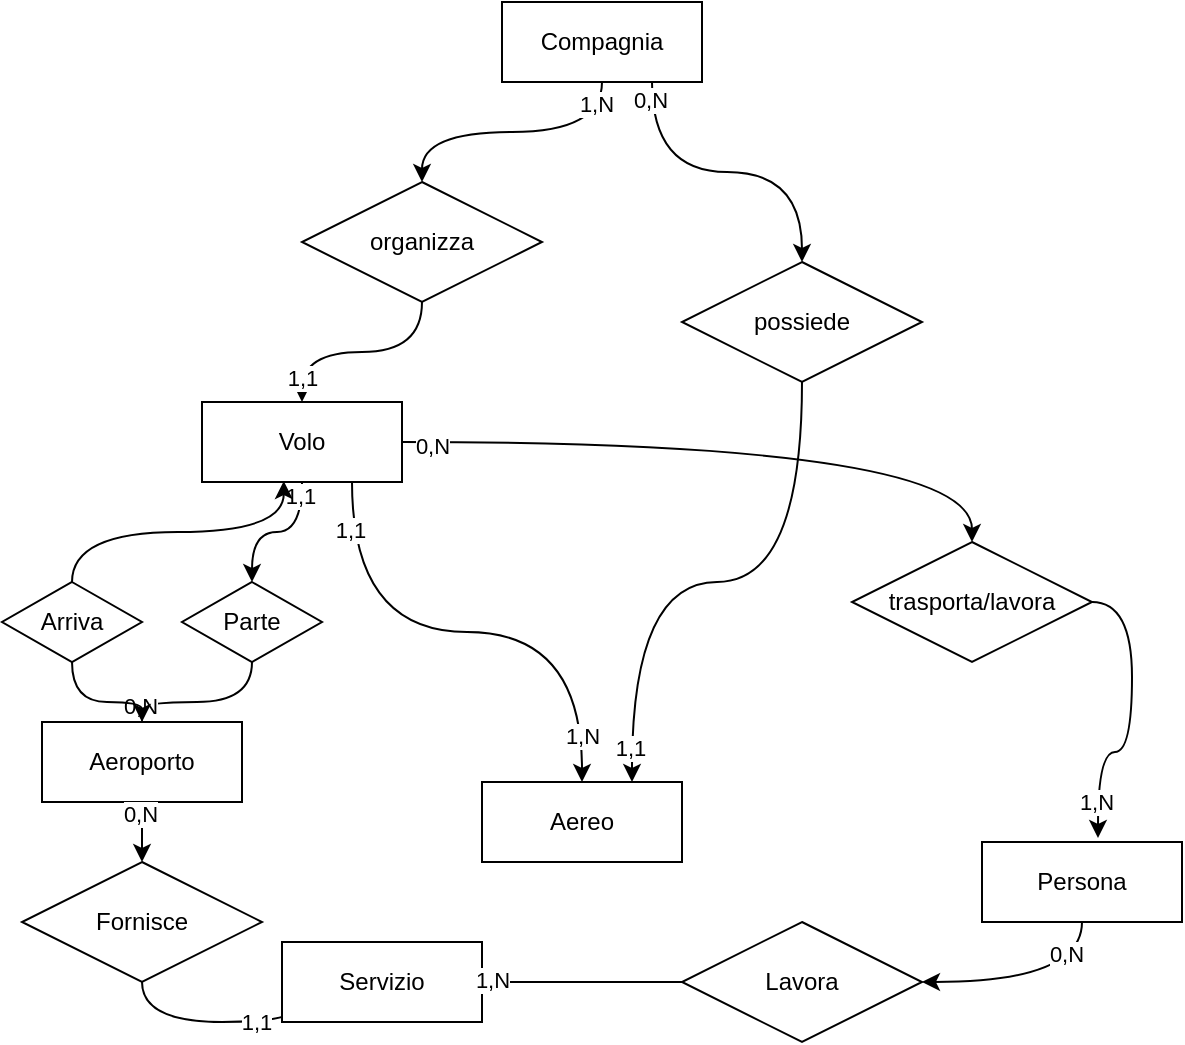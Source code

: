<mxfile scale="1" border="0" version="26.0.5">
  <diagram name="Page-1" id="K-NWxVVRC7y-HQSjhEDL">
    <mxGraphModel dx="581" dy="288" grid="1" gridSize="10" guides="1" tooltips="1" connect="1" arrows="1" fold="1" page="1" pageScale="1" pageWidth="1169" pageHeight="827" math="0" shadow="0">
      <root>
        <mxCell id="0" />
        <mxCell id="1" parent="0" />
        <mxCell id="FTfx0omEr8FtCvGHJ9RH-13" style="edgeStyle=orthogonalEdgeStyle;rounded=0;orthogonalLoop=1;jettySize=auto;html=1;exitX=0.5;exitY=1;exitDx=0;exitDy=0;entryX=0.5;entryY=0;entryDx=0;entryDy=0;curved=1;" parent="1" source="FTfx0omEr8FtCvGHJ9RH-31" target="FTfx0omEr8FtCvGHJ9RH-6" edge="1">
          <mxGeometry relative="1" as="geometry" />
        </mxCell>
        <mxCell id="FTfx0omEr8FtCvGHJ9RH-22" value="1,1" style="edgeLabel;html=1;align=center;verticalAlign=middle;resizable=0;points=[];" parent="FTfx0omEr8FtCvGHJ9RH-13" vertex="1" connectable="0">
          <mxGeometry x="0.77" relative="1" as="geometry">
            <mxPoint as="offset" />
          </mxGeometry>
        </mxCell>
        <mxCell id="FTfx0omEr8FtCvGHJ9RH-17" style="edgeStyle=orthogonalEdgeStyle;rounded=0;orthogonalLoop=1;jettySize=auto;html=1;exitX=0.5;exitY=1;exitDx=0;exitDy=0;entryX=0.75;entryY=0;entryDx=0;entryDy=0;curved=1;" parent="1" source="FTfx0omEr8FtCvGHJ9RH-36" target="FTfx0omEr8FtCvGHJ9RH-10" edge="1">
          <mxGeometry relative="1" as="geometry" />
        </mxCell>
        <mxCell id="FTfx0omEr8FtCvGHJ9RH-24" value="1,1" style="edgeLabel;html=1;align=center;verticalAlign=middle;resizable=0;points=[];" parent="FTfx0omEr8FtCvGHJ9RH-17" vertex="1" connectable="0">
          <mxGeometry x="0.876" y="-1" relative="1" as="geometry">
            <mxPoint as="offset" />
          </mxGeometry>
        </mxCell>
        <mxCell id="FTfx0omEr8FtCvGHJ9RH-1" value="&lt;div&gt;Compagnia&lt;/div&gt;" style="whiteSpace=wrap;html=1;align=center;" parent="1" vertex="1">
          <mxGeometry x="350" y="240" width="100" height="40" as="geometry" />
        </mxCell>
        <mxCell id="FTfx0omEr8FtCvGHJ9RH-14" style="edgeStyle=orthogonalEdgeStyle;rounded=0;orthogonalLoop=1;jettySize=auto;html=1;exitX=0.5;exitY=1;exitDx=0;exitDy=0;entryX=0.5;entryY=0;entryDx=0;entryDy=0;curved=1;" parent="1" source="FTfx0omEr8FtCvGHJ9RH-54" target="FTfx0omEr8FtCvGHJ9RH-7" edge="1">
          <mxGeometry relative="1" as="geometry" />
        </mxCell>
        <mxCell id="FTfx0omEr8FtCvGHJ9RH-53" value="0,N" style="edgeLabel;html=1;align=center;verticalAlign=middle;resizable=0;points=[];" parent="FTfx0omEr8FtCvGHJ9RH-14" vertex="1" connectable="0">
          <mxGeometry x="0.812" y="-1" relative="1" as="geometry">
            <mxPoint as="offset" />
          </mxGeometry>
        </mxCell>
        <mxCell id="FTfx0omEr8FtCvGHJ9RH-15" style="edgeStyle=orthogonalEdgeStyle;rounded=0;orthogonalLoop=1;jettySize=auto;html=1;exitX=0.75;exitY=1;exitDx=0;exitDy=0;entryX=0.5;entryY=0;entryDx=0;entryDy=0;curved=1;" parent="1" source="FTfx0omEr8FtCvGHJ9RH-6" target="FTfx0omEr8FtCvGHJ9RH-10" edge="1">
          <mxGeometry relative="1" as="geometry" />
        </mxCell>
        <mxCell id="FTfx0omEr8FtCvGHJ9RH-25" value="1,N" style="edgeLabel;html=1;align=center;verticalAlign=middle;resizable=0;points=[];" parent="FTfx0omEr8FtCvGHJ9RH-15" vertex="1" connectable="0">
          <mxGeometry x="0.821" relative="1" as="geometry">
            <mxPoint as="offset" />
          </mxGeometry>
        </mxCell>
        <mxCell id="FTfx0omEr8FtCvGHJ9RH-26" value="1,1" style="edgeLabel;html=1;align=center;verticalAlign=middle;resizable=0;points=[];" parent="FTfx0omEr8FtCvGHJ9RH-15" vertex="1" connectable="0">
          <mxGeometry x="-0.818" y="-1" relative="1" as="geometry">
            <mxPoint as="offset" />
          </mxGeometry>
        </mxCell>
        <mxCell id="FTfx0omEr8FtCvGHJ9RH-6" value="&lt;div&gt;Volo&lt;/div&gt;" style="whiteSpace=wrap;html=1;align=center;" parent="1" vertex="1">
          <mxGeometry x="200" y="440" width="100" height="40" as="geometry" />
        </mxCell>
        <mxCell id="FTfx0omEr8FtCvGHJ9RH-18" style="edgeStyle=orthogonalEdgeStyle;rounded=0;orthogonalLoop=1;jettySize=auto;html=1;exitX=0.5;exitY=1;exitDx=0;exitDy=0;entryX=0;entryY=0.5;entryDx=0;entryDy=0;curved=1;" parent="1" source="FTfx0omEr8FtCvGHJ9RH-49" target="FTfx0omEr8FtCvGHJ9RH-8" edge="1">
          <mxGeometry relative="1" as="geometry" />
        </mxCell>
        <mxCell id="FTfx0omEr8FtCvGHJ9RH-51" value="&lt;div&gt;1,1&lt;/div&gt;" style="edgeLabel;html=1;align=center;verticalAlign=middle;resizable=0;points=[];" parent="FTfx0omEr8FtCvGHJ9RH-18" vertex="1" connectable="0">
          <mxGeometry x="0.183" relative="1" as="geometry">
            <mxPoint as="offset" />
          </mxGeometry>
        </mxCell>
        <mxCell id="FTfx0omEr8FtCvGHJ9RH-7" value="Aeroporto" style="whiteSpace=wrap;html=1;align=center;" parent="1" vertex="1">
          <mxGeometry x="120" y="600" width="100" height="40" as="geometry" />
        </mxCell>
        <mxCell id="FTfx0omEr8FtCvGHJ9RH-8" value="Servizio" style="whiteSpace=wrap;html=1;align=center;" parent="1" vertex="1">
          <mxGeometry x="240" y="710" width="100" height="40" as="geometry" />
        </mxCell>
        <mxCell id="FTfx0omEr8FtCvGHJ9RH-19" style="edgeStyle=orthogonalEdgeStyle;rounded=0;orthogonalLoop=1;jettySize=auto;html=1;exitX=0;exitY=0.5;exitDx=0;exitDy=0;entryX=1;entryY=0.5;entryDx=0;entryDy=0;curved=1;" parent="1" source="FTfx0omEr8FtCvGHJ9RH-45" target="FTfx0omEr8FtCvGHJ9RH-8" edge="1">
          <mxGeometry relative="1" as="geometry" />
        </mxCell>
        <mxCell id="FTfx0omEr8FtCvGHJ9RH-44" value="1,N" style="edgeLabel;html=1;align=center;verticalAlign=middle;resizable=0;points=[];" parent="FTfx0omEr8FtCvGHJ9RH-19" vertex="1" connectable="0">
          <mxGeometry x="0.896" y="-1" relative="1" as="geometry">
            <mxPoint as="offset" />
          </mxGeometry>
        </mxCell>
        <mxCell id="FTfx0omEr8FtCvGHJ9RH-9" value="Persona" style="whiteSpace=wrap;html=1;align=center;" parent="1" vertex="1">
          <mxGeometry x="590" y="660" width="100" height="40" as="geometry" />
        </mxCell>
        <mxCell id="FTfx0omEr8FtCvGHJ9RH-10" value="Aereo" style="whiteSpace=wrap;html=1;align=center;" parent="1" vertex="1">
          <mxGeometry x="340" y="630" width="100" height="40" as="geometry" />
        </mxCell>
        <mxCell id="FTfx0omEr8FtCvGHJ9RH-16" style="edgeStyle=orthogonalEdgeStyle;rounded=0;orthogonalLoop=1;jettySize=auto;html=1;exitX=1;exitY=0.5;exitDx=0;exitDy=0;entryX=0.58;entryY=-0.05;entryDx=0;entryDy=0;entryPerimeter=0;curved=1;" parent="1" source="FTfx0omEr8FtCvGHJ9RH-40" target="FTfx0omEr8FtCvGHJ9RH-9" edge="1">
          <mxGeometry relative="1" as="geometry" />
        </mxCell>
        <mxCell id="FTfx0omEr8FtCvGHJ9RH-43" value="1,N" style="edgeLabel;html=1;align=center;verticalAlign=middle;resizable=0;points=[];" parent="FTfx0omEr8FtCvGHJ9RH-16" vertex="1" connectable="0">
          <mxGeometry x="0.76" y="-1" relative="1" as="geometry">
            <mxPoint as="offset" />
          </mxGeometry>
        </mxCell>
        <mxCell id="FTfx0omEr8FtCvGHJ9RH-29" value="" style="edgeStyle=orthogonalEdgeStyle;rounded=0;orthogonalLoop=1;jettySize=auto;html=1;exitX=0.5;exitY=1;exitDx=0;exitDy=0;entryX=0.5;entryY=0;entryDx=0;entryDy=0;curved=1;" parent="1" source="FTfx0omEr8FtCvGHJ9RH-1" target="FTfx0omEr8FtCvGHJ9RH-31" edge="1">
          <mxGeometry relative="1" as="geometry">
            <mxPoint x="330" y="370" as="sourcePoint" />
            <mxPoint x="270" y="470" as="targetPoint" />
          </mxGeometry>
        </mxCell>
        <mxCell id="FTfx0omEr8FtCvGHJ9RH-32" value="1,N" style="edgeLabel;html=1;align=center;verticalAlign=middle;resizable=0;points=[];" parent="FTfx0omEr8FtCvGHJ9RH-29" vertex="1" connectable="0">
          <mxGeometry x="-0.843" y="-3" relative="1" as="geometry">
            <mxPoint as="offset" />
          </mxGeometry>
        </mxCell>
        <mxCell id="FTfx0omEr8FtCvGHJ9RH-31" value="organizza" style="shape=rhombus;perimeter=rhombusPerimeter;whiteSpace=wrap;html=1;align=center;" parent="1" vertex="1">
          <mxGeometry x="250" y="330" width="120" height="60" as="geometry" />
        </mxCell>
        <mxCell id="FTfx0omEr8FtCvGHJ9RH-37" value="" style="edgeStyle=orthogonalEdgeStyle;rounded=0;orthogonalLoop=1;jettySize=auto;html=1;exitX=0.75;exitY=1;exitDx=0;exitDy=0;curved=1;" parent="1" source="FTfx0omEr8FtCvGHJ9RH-1" target="FTfx0omEr8FtCvGHJ9RH-36" edge="1">
          <mxGeometry relative="1" as="geometry">
            <mxPoint x="425" y="280" as="sourcePoint" />
            <mxPoint x="395" y="590" as="targetPoint" />
          </mxGeometry>
        </mxCell>
        <mxCell id="FTfx0omEr8FtCvGHJ9RH-38" value="0,N" style="edgeLabel;html=1;align=center;verticalAlign=middle;resizable=0;points=[];" parent="FTfx0omEr8FtCvGHJ9RH-37" vertex="1" connectable="0">
          <mxGeometry x="-0.896" y="-1" relative="1" as="geometry">
            <mxPoint as="offset" />
          </mxGeometry>
        </mxCell>
        <mxCell id="FTfx0omEr8FtCvGHJ9RH-36" value="possiede" style="shape=rhombus;perimeter=rhombusPerimeter;whiteSpace=wrap;html=1;align=center;" parent="1" vertex="1">
          <mxGeometry x="440" y="370" width="120" height="60" as="geometry" />
        </mxCell>
        <mxCell id="FTfx0omEr8FtCvGHJ9RH-41" value="" style="edgeStyle=orthogonalEdgeStyle;rounded=0;orthogonalLoop=1;jettySize=auto;html=1;exitX=1;exitY=0.5;exitDx=0;exitDy=0;curved=1;" parent="1" source="FTfx0omEr8FtCvGHJ9RH-6" target="FTfx0omEr8FtCvGHJ9RH-40" edge="1">
          <mxGeometry relative="1" as="geometry">
            <mxPoint x="320" y="490" as="sourcePoint" />
            <mxPoint x="578" y="588" as="targetPoint" />
          </mxGeometry>
        </mxCell>
        <mxCell id="FTfx0omEr8FtCvGHJ9RH-42" value="0,N" style="edgeLabel;html=1;align=center;verticalAlign=middle;resizable=0;points=[];" parent="FTfx0omEr8FtCvGHJ9RH-41" vertex="1" connectable="0">
          <mxGeometry x="-0.91" y="-2" relative="1" as="geometry">
            <mxPoint as="offset" />
          </mxGeometry>
        </mxCell>
        <mxCell id="FTfx0omEr8FtCvGHJ9RH-40" value="trasporta/lavora" style="shape=rhombus;perimeter=rhombusPerimeter;whiteSpace=wrap;html=1;align=center;" parent="1" vertex="1">
          <mxGeometry x="525" y="510" width="120" height="60" as="geometry" />
        </mxCell>
        <mxCell id="FTfx0omEr8FtCvGHJ9RH-46" value="" style="edgeStyle=orthogonalEdgeStyle;rounded=0;orthogonalLoop=1;jettySize=auto;html=1;exitX=0.5;exitY=1;exitDx=0;exitDy=0;entryX=1;entryY=0.5;entryDx=0;entryDy=0;curved=1;" parent="1" source="FTfx0omEr8FtCvGHJ9RH-9" target="FTfx0omEr8FtCvGHJ9RH-45" edge="1">
          <mxGeometry relative="1" as="geometry">
            <mxPoint x="640" y="700" as="sourcePoint" />
            <mxPoint x="340" y="730" as="targetPoint" />
          </mxGeometry>
        </mxCell>
        <mxCell id="FTfx0omEr8FtCvGHJ9RH-48" value="0,N" style="edgeLabel;html=1;align=center;verticalAlign=middle;resizable=0;points=[];" parent="FTfx0omEr8FtCvGHJ9RH-46" vertex="1" connectable="0">
          <mxGeometry x="-0.707" y="-8" relative="1" as="geometry">
            <mxPoint as="offset" />
          </mxGeometry>
        </mxCell>
        <mxCell id="FTfx0omEr8FtCvGHJ9RH-45" value="Lavora" style="shape=rhombus;perimeter=rhombusPerimeter;whiteSpace=wrap;html=1;align=center;" parent="1" vertex="1">
          <mxGeometry x="440" y="700" width="120" height="60" as="geometry" />
        </mxCell>
        <mxCell id="FTfx0omEr8FtCvGHJ9RH-50" value="" style="edgeStyle=orthogonalEdgeStyle;rounded=0;orthogonalLoop=1;jettySize=auto;html=1;exitX=0.5;exitY=1;exitDx=0;exitDy=0;entryX=0.5;entryY=0;entryDx=0;entryDy=0;curved=1;" parent="1" source="FTfx0omEr8FtCvGHJ9RH-7" target="FTfx0omEr8FtCvGHJ9RH-49" edge="1">
          <mxGeometry relative="1" as="geometry">
            <mxPoint x="190" y="630" as="sourcePoint" />
            <mxPoint x="240" y="730" as="targetPoint" />
          </mxGeometry>
        </mxCell>
        <mxCell id="FTfx0omEr8FtCvGHJ9RH-52" value="0,N" style="edgeLabel;html=1;align=center;verticalAlign=middle;resizable=0;points=[];" parent="FTfx0omEr8FtCvGHJ9RH-50" vertex="1" connectable="0">
          <mxGeometry x="-0.643" y="-1" relative="1" as="geometry">
            <mxPoint as="offset" />
          </mxGeometry>
        </mxCell>
        <mxCell id="FTfx0omEr8FtCvGHJ9RH-49" value="Fornisce" style="shape=rhombus;perimeter=rhombusPerimeter;whiteSpace=wrap;html=1;align=center;" parent="1" vertex="1">
          <mxGeometry x="110" y="670" width="120" height="60" as="geometry" />
        </mxCell>
        <mxCell id="FTfx0omEr8FtCvGHJ9RH-55" value="" style="edgeStyle=orthogonalEdgeStyle;rounded=0;orthogonalLoop=1;jettySize=auto;html=1;exitX=0.5;exitY=1;exitDx=0;exitDy=0;entryX=0.5;entryY=0;entryDx=0;entryDy=0;curved=1;" parent="1" source="FTfx0omEr8FtCvGHJ9RH-6" target="FTfx0omEr8FtCvGHJ9RH-54" edge="1">
          <mxGeometry relative="1" as="geometry">
            <mxPoint x="270" y="510" as="sourcePoint" />
            <mxPoint x="190" y="590" as="targetPoint" />
          </mxGeometry>
        </mxCell>
        <mxCell id="FTfx0omEr8FtCvGHJ9RH-56" value="1,1" style="edgeLabel;html=1;align=center;verticalAlign=middle;resizable=0;points=[];" parent="FTfx0omEr8FtCvGHJ9RH-55" vertex="1" connectable="0">
          <mxGeometry x="-0.823" y="-1" relative="1" as="geometry">
            <mxPoint as="offset" />
          </mxGeometry>
        </mxCell>
        <mxCell id="FTfx0omEr8FtCvGHJ9RH-54" value="Parte" style="shape=rhombus;perimeter=rhombusPerimeter;whiteSpace=wrap;html=1;align=center;" parent="1" vertex="1">
          <mxGeometry x="190" y="530" width="70" height="40" as="geometry" />
        </mxCell>
        <mxCell id="FTfx0omEr8FtCvGHJ9RH-60" style="edgeStyle=orthogonalEdgeStyle;rounded=0;orthogonalLoop=1;jettySize=auto;html=1;exitX=0.5;exitY=1;exitDx=0;exitDy=0;curved=1;" parent="1" source="FTfx0omEr8FtCvGHJ9RH-59" target="FTfx0omEr8FtCvGHJ9RH-7" edge="1">
          <mxGeometry relative="1" as="geometry" />
        </mxCell>
        <mxCell id="FTfx0omEr8FtCvGHJ9RH-59" value="Arriva" style="shape=rhombus;perimeter=rhombusPerimeter;whiteSpace=wrap;html=1;align=center;" parent="1" vertex="1">
          <mxGeometry x="100" y="530" width="70" height="40" as="geometry" />
        </mxCell>
        <mxCell id="FTfx0omEr8FtCvGHJ9RH-61" style="edgeStyle=orthogonalEdgeStyle;rounded=0;orthogonalLoop=1;jettySize=auto;html=1;exitX=0.5;exitY=0;exitDx=0;exitDy=0;entryX=0.409;entryY=0.989;entryDx=0;entryDy=0;entryPerimeter=0;curved=1;" parent="1" source="FTfx0omEr8FtCvGHJ9RH-59" target="FTfx0omEr8FtCvGHJ9RH-6" edge="1">
          <mxGeometry relative="1" as="geometry" />
        </mxCell>
      </root>
    </mxGraphModel>
  </diagram>
</mxfile>
